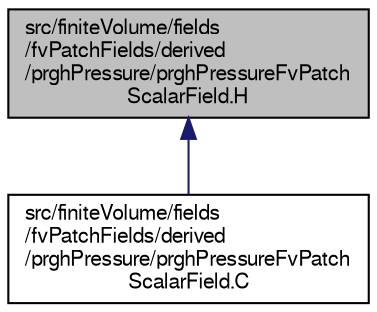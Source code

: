 digraph "src/finiteVolume/fields/fvPatchFields/derived/prghPressure/prghPressureFvPatchScalarField.H"
{
  bgcolor="transparent";
  edge [fontname="FreeSans",fontsize="10",labelfontname="FreeSans",labelfontsize="10"];
  node [fontname="FreeSans",fontsize="10",shape=record];
  Node1 [label="src/finiteVolume/fields\l/fvPatchFields/derived\l/prghPressure/prghPressureFvPatch\lScalarField.H",height=0.2,width=0.4,color="black", fillcolor="grey75", style="filled" fontcolor="black"];
  Node1 -> Node2 [dir="back",color="midnightblue",fontsize="10",style="solid",fontname="FreeSans"];
  Node2 [label="src/finiteVolume/fields\l/fvPatchFields/derived\l/prghPressure/prghPressureFvPatch\lScalarField.C",height=0.2,width=0.4,color="black",URL="$a04997.html"];
}

